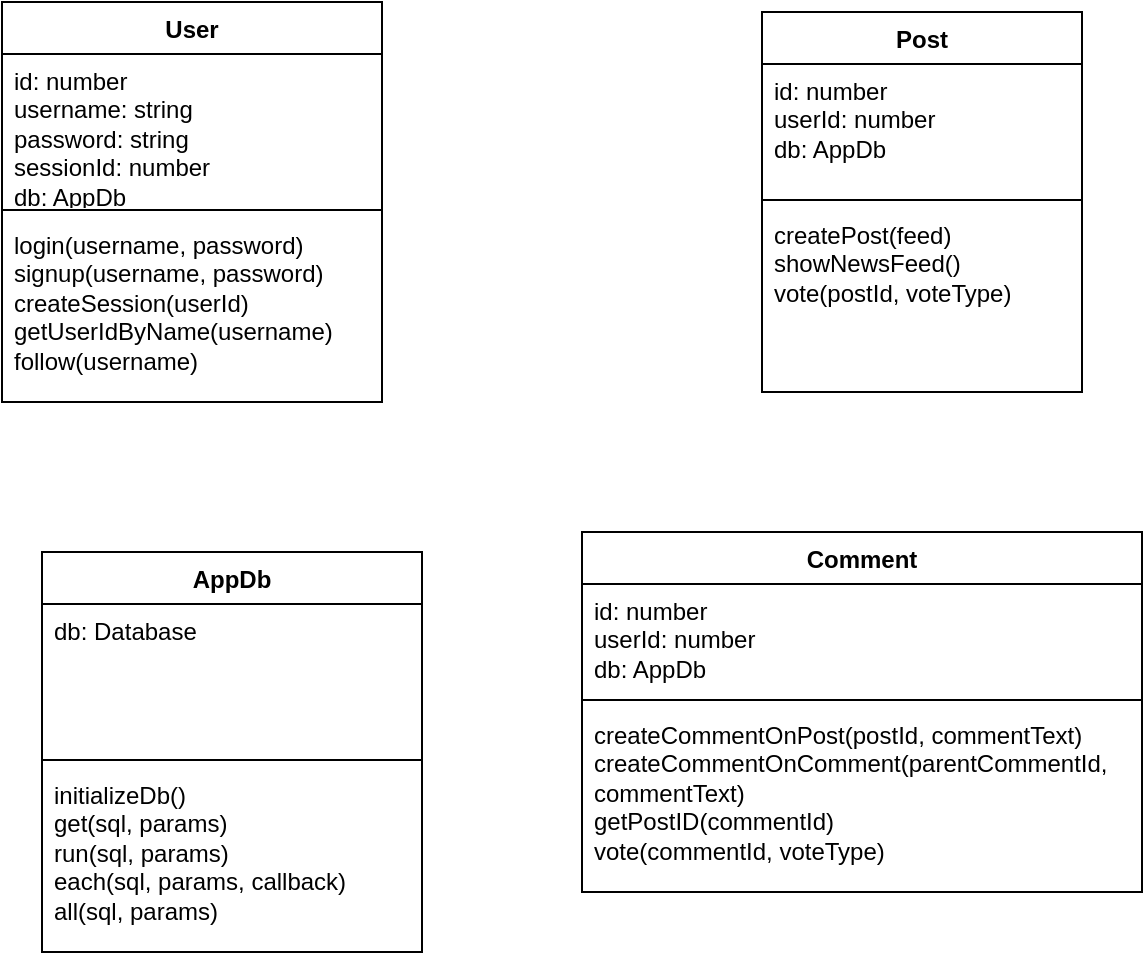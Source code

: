 <mxfile version="21.6.5" type="github">
  <diagram id="C5RBs43oDa-KdzZeNtuy" name="Page-1">
    <mxGraphModel dx="1306" dy="725" grid="1" gridSize="10" guides="1" tooltips="1" connect="1" arrows="1" fold="1" page="1" pageScale="1" pageWidth="827" pageHeight="1169" math="0" shadow="0">
      <root>
        <mxCell id="WIyWlLk6GJQsqaUBKTNV-0" />
        <mxCell id="WIyWlLk6GJQsqaUBKTNV-1" parent="WIyWlLk6GJQsqaUBKTNV-0" />
        <mxCell id="gtavfHgQEdDpro3U7-QB-18" value="User" style="swimlane;fontStyle=1;align=center;verticalAlign=top;childLayout=stackLayout;horizontal=1;startSize=26;horizontalStack=0;resizeParent=1;resizeParentMax=0;resizeLast=0;collapsible=1;marginBottom=0;whiteSpace=wrap;html=1;" parent="WIyWlLk6GJQsqaUBKTNV-1" vertex="1">
          <mxGeometry x="80" y="175" width="190" height="200" as="geometry" />
        </mxCell>
        <mxCell id="gtavfHgQEdDpro3U7-QB-19" value="id: number&lt;br&gt;username: string&lt;br&gt;password: string&lt;br&gt;sessionId: number&lt;br&gt;db: AppDb" style="text;strokeColor=none;fillColor=none;align=left;verticalAlign=top;spacingLeft=4;spacingRight=4;overflow=hidden;rotatable=0;points=[[0,0.5],[1,0.5]];portConstraint=eastwest;whiteSpace=wrap;html=1;" parent="gtavfHgQEdDpro3U7-QB-18" vertex="1">
          <mxGeometry y="26" width="190" height="74" as="geometry" />
        </mxCell>
        <mxCell id="gtavfHgQEdDpro3U7-QB-20" value="" style="line;strokeWidth=1;fillColor=none;align=left;verticalAlign=middle;spacingTop=-1;spacingLeft=3;spacingRight=3;rotatable=0;labelPosition=right;points=[];portConstraint=eastwest;strokeColor=inherit;" parent="gtavfHgQEdDpro3U7-QB-18" vertex="1">
          <mxGeometry y="100" width="190" height="8" as="geometry" />
        </mxCell>
        <mxCell id="gtavfHgQEdDpro3U7-QB-21" value="login(username, password)&lt;br&gt;signup(username, password)&lt;br&gt;createSession(userId)&lt;br&gt;getUserIdByName(username)&lt;br&gt;follow(username)" style="text;strokeColor=none;fillColor=none;align=left;verticalAlign=top;spacingLeft=4;spacingRight=4;overflow=hidden;rotatable=0;points=[[0,0.5],[1,0.5]];portConstraint=eastwest;whiteSpace=wrap;html=1;" parent="gtavfHgQEdDpro3U7-QB-18" vertex="1">
          <mxGeometry y="108" width="190" height="92" as="geometry" />
        </mxCell>
        <mxCell id="gtavfHgQEdDpro3U7-QB-23" value="Post" style="swimlane;fontStyle=1;align=center;verticalAlign=top;childLayout=stackLayout;horizontal=1;startSize=26;horizontalStack=0;resizeParent=1;resizeParentMax=0;resizeLast=0;collapsible=1;marginBottom=0;whiteSpace=wrap;html=1;" parent="WIyWlLk6GJQsqaUBKTNV-1" vertex="1">
          <mxGeometry x="460" y="180" width="160" height="190" as="geometry" />
        </mxCell>
        <mxCell id="gtavfHgQEdDpro3U7-QB-24" value="id: number&lt;br&gt;userId: number&lt;br&gt;db: AppDb" style="text;strokeColor=none;fillColor=none;align=left;verticalAlign=top;spacingLeft=4;spacingRight=4;overflow=hidden;rotatable=0;points=[[0,0.5],[1,0.5]];portConstraint=eastwest;whiteSpace=wrap;html=1;" parent="gtavfHgQEdDpro3U7-QB-23" vertex="1">
          <mxGeometry y="26" width="160" height="64" as="geometry" />
        </mxCell>
        <mxCell id="gtavfHgQEdDpro3U7-QB-25" value="" style="line;strokeWidth=1;fillColor=none;align=left;verticalAlign=middle;spacingTop=-1;spacingLeft=3;spacingRight=3;rotatable=0;labelPosition=right;points=[];portConstraint=eastwest;strokeColor=inherit;" parent="gtavfHgQEdDpro3U7-QB-23" vertex="1">
          <mxGeometry y="90" width="160" height="8" as="geometry" />
        </mxCell>
        <mxCell id="gtavfHgQEdDpro3U7-QB-26" value="createPost(feed)&lt;br&gt;showNewsFeed()&lt;br&gt;vote(postId, voteType)" style="text;strokeColor=none;fillColor=none;align=left;verticalAlign=top;spacingLeft=4;spacingRight=4;overflow=hidden;rotatable=0;points=[[0,0.5],[1,0.5]];portConstraint=eastwest;whiteSpace=wrap;html=1;" parent="gtavfHgQEdDpro3U7-QB-23" vertex="1">
          <mxGeometry y="98" width="160" height="92" as="geometry" />
        </mxCell>
        <mxCell id="gtavfHgQEdDpro3U7-QB-27" value="Comment" style="swimlane;fontStyle=1;align=center;verticalAlign=top;childLayout=stackLayout;horizontal=1;startSize=26;horizontalStack=0;resizeParent=1;resizeParentMax=0;resizeLast=0;collapsible=1;marginBottom=0;whiteSpace=wrap;html=1;" parent="WIyWlLk6GJQsqaUBKTNV-1" vertex="1">
          <mxGeometry x="370" y="440" width="280" height="180" as="geometry" />
        </mxCell>
        <mxCell id="gtavfHgQEdDpro3U7-QB-28" value="id: number&lt;br&gt;userId: number&lt;br&gt;db: AppDb" style="text;strokeColor=none;fillColor=none;align=left;verticalAlign=top;spacingLeft=4;spacingRight=4;overflow=hidden;rotatable=0;points=[[0,0.5],[1,0.5]];portConstraint=eastwest;whiteSpace=wrap;html=1;" parent="gtavfHgQEdDpro3U7-QB-27" vertex="1">
          <mxGeometry y="26" width="280" height="54" as="geometry" />
        </mxCell>
        <mxCell id="gtavfHgQEdDpro3U7-QB-29" value="" style="line;strokeWidth=1;fillColor=none;align=left;verticalAlign=middle;spacingTop=-1;spacingLeft=3;spacingRight=3;rotatable=0;labelPosition=right;points=[];portConstraint=eastwest;strokeColor=inherit;" parent="gtavfHgQEdDpro3U7-QB-27" vertex="1">
          <mxGeometry y="80" width="280" height="8" as="geometry" />
        </mxCell>
        <mxCell id="gtavfHgQEdDpro3U7-QB-30" value="createCommentOnPost(postId, commentText)&lt;br&gt;createCommentOnComment(parentCommentId, commentText)&lt;br&gt;getPostID(commentId)&lt;br&gt;vote(commentId, voteType)" style="text;strokeColor=none;fillColor=none;align=left;verticalAlign=top;spacingLeft=4;spacingRight=4;overflow=hidden;rotatable=0;points=[[0,0.5],[1,0.5]];portConstraint=eastwest;whiteSpace=wrap;html=1;" parent="gtavfHgQEdDpro3U7-QB-27" vertex="1">
          <mxGeometry y="88" width="280" height="92" as="geometry" />
        </mxCell>
        <mxCell id="v3jWtBVyvV9ikLz_eZCh-0" value="AppDb" style="swimlane;fontStyle=1;align=center;verticalAlign=top;childLayout=stackLayout;horizontal=1;startSize=26;horizontalStack=0;resizeParent=1;resizeParentMax=0;resizeLast=0;collapsible=1;marginBottom=0;whiteSpace=wrap;html=1;" vertex="1" parent="WIyWlLk6GJQsqaUBKTNV-1">
          <mxGeometry x="100" y="450" width="190" height="200" as="geometry" />
        </mxCell>
        <mxCell id="v3jWtBVyvV9ikLz_eZCh-1" value="db: Database" style="text;strokeColor=none;fillColor=none;align=left;verticalAlign=top;spacingLeft=4;spacingRight=4;overflow=hidden;rotatable=0;points=[[0,0.5],[1,0.5]];portConstraint=eastwest;whiteSpace=wrap;html=1;" vertex="1" parent="v3jWtBVyvV9ikLz_eZCh-0">
          <mxGeometry y="26" width="190" height="74" as="geometry" />
        </mxCell>
        <mxCell id="v3jWtBVyvV9ikLz_eZCh-2" value="" style="line;strokeWidth=1;fillColor=none;align=left;verticalAlign=middle;spacingTop=-1;spacingLeft=3;spacingRight=3;rotatable=0;labelPosition=right;points=[];portConstraint=eastwest;strokeColor=inherit;" vertex="1" parent="v3jWtBVyvV9ikLz_eZCh-0">
          <mxGeometry y="100" width="190" height="8" as="geometry" />
        </mxCell>
        <mxCell id="v3jWtBVyvV9ikLz_eZCh-3" value="initializeDb()&lt;br&gt;get(sql, params)&lt;br&gt;run(sql, params)&lt;br&gt;each(sql, params, callback)&lt;br&gt;all(sql, params)" style="text;strokeColor=none;fillColor=none;align=left;verticalAlign=top;spacingLeft=4;spacingRight=4;overflow=hidden;rotatable=0;points=[[0,0.5],[1,0.5]];portConstraint=eastwest;whiteSpace=wrap;html=1;" vertex="1" parent="v3jWtBVyvV9ikLz_eZCh-0">
          <mxGeometry y="108" width="190" height="92" as="geometry" />
        </mxCell>
      </root>
    </mxGraphModel>
  </diagram>
</mxfile>
